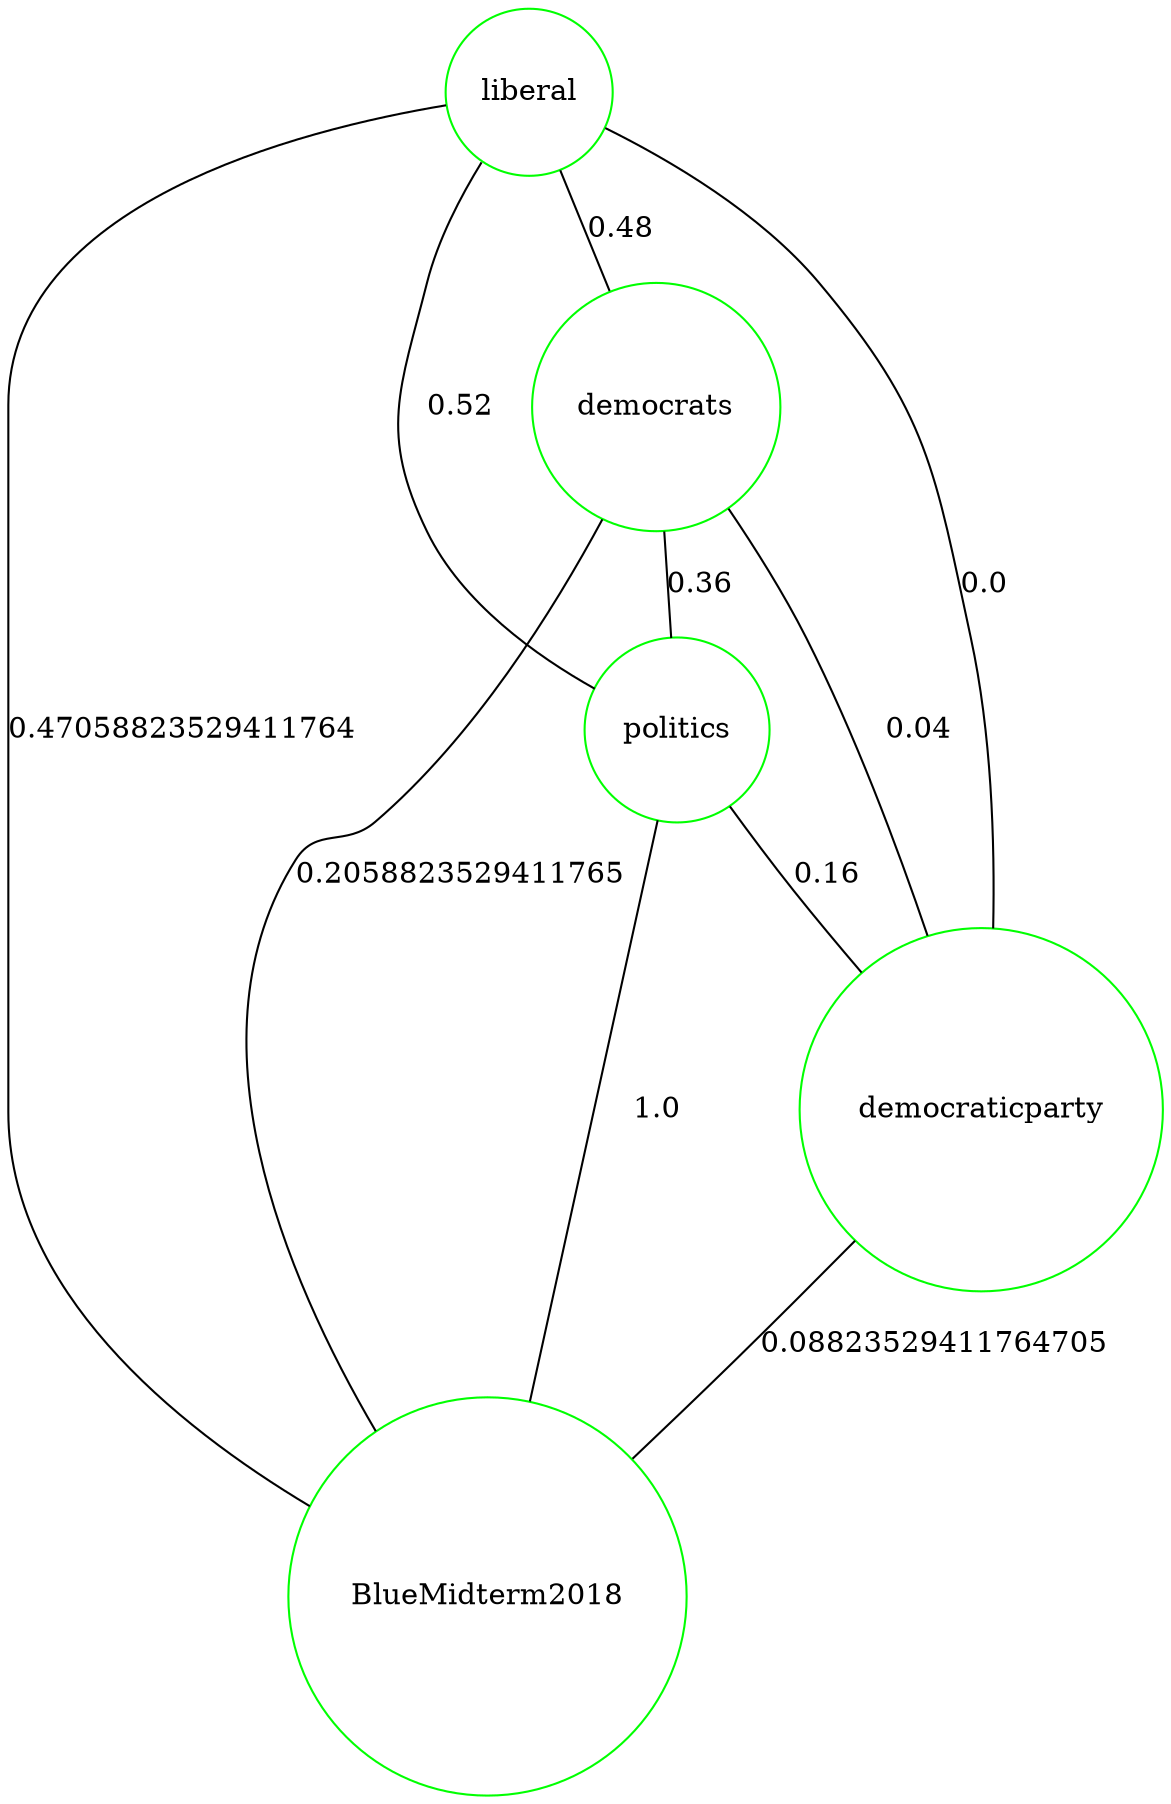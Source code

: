 graph G {
	graph [nodesep=0.5 overlap=false spines=ortho]
	node [color=green shape=circle]
	liberal
	democrats
	politics
	democraticparty
	BlueMidterm2018
	liberal -- democrats [label=0.48]
	liberal -- politics [label=0.52]
	liberal -- democraticparty [label=0.0]
	liberal -- BlueMidterm2018 [label=0.47058823529411764]
	democrats -- politics [label=0.36]
	democrats -- democraticparty [label=0.04]
	democrats -- BlueMidterm2018 [label=0.2058823529411765]
	politics -- democraticparty [label=0.16]
	politics -- BlueMidterm2018 [label=1.0]
	democraticparty -- BlueMidterm2018 [label=0.08823529411764705]
}
